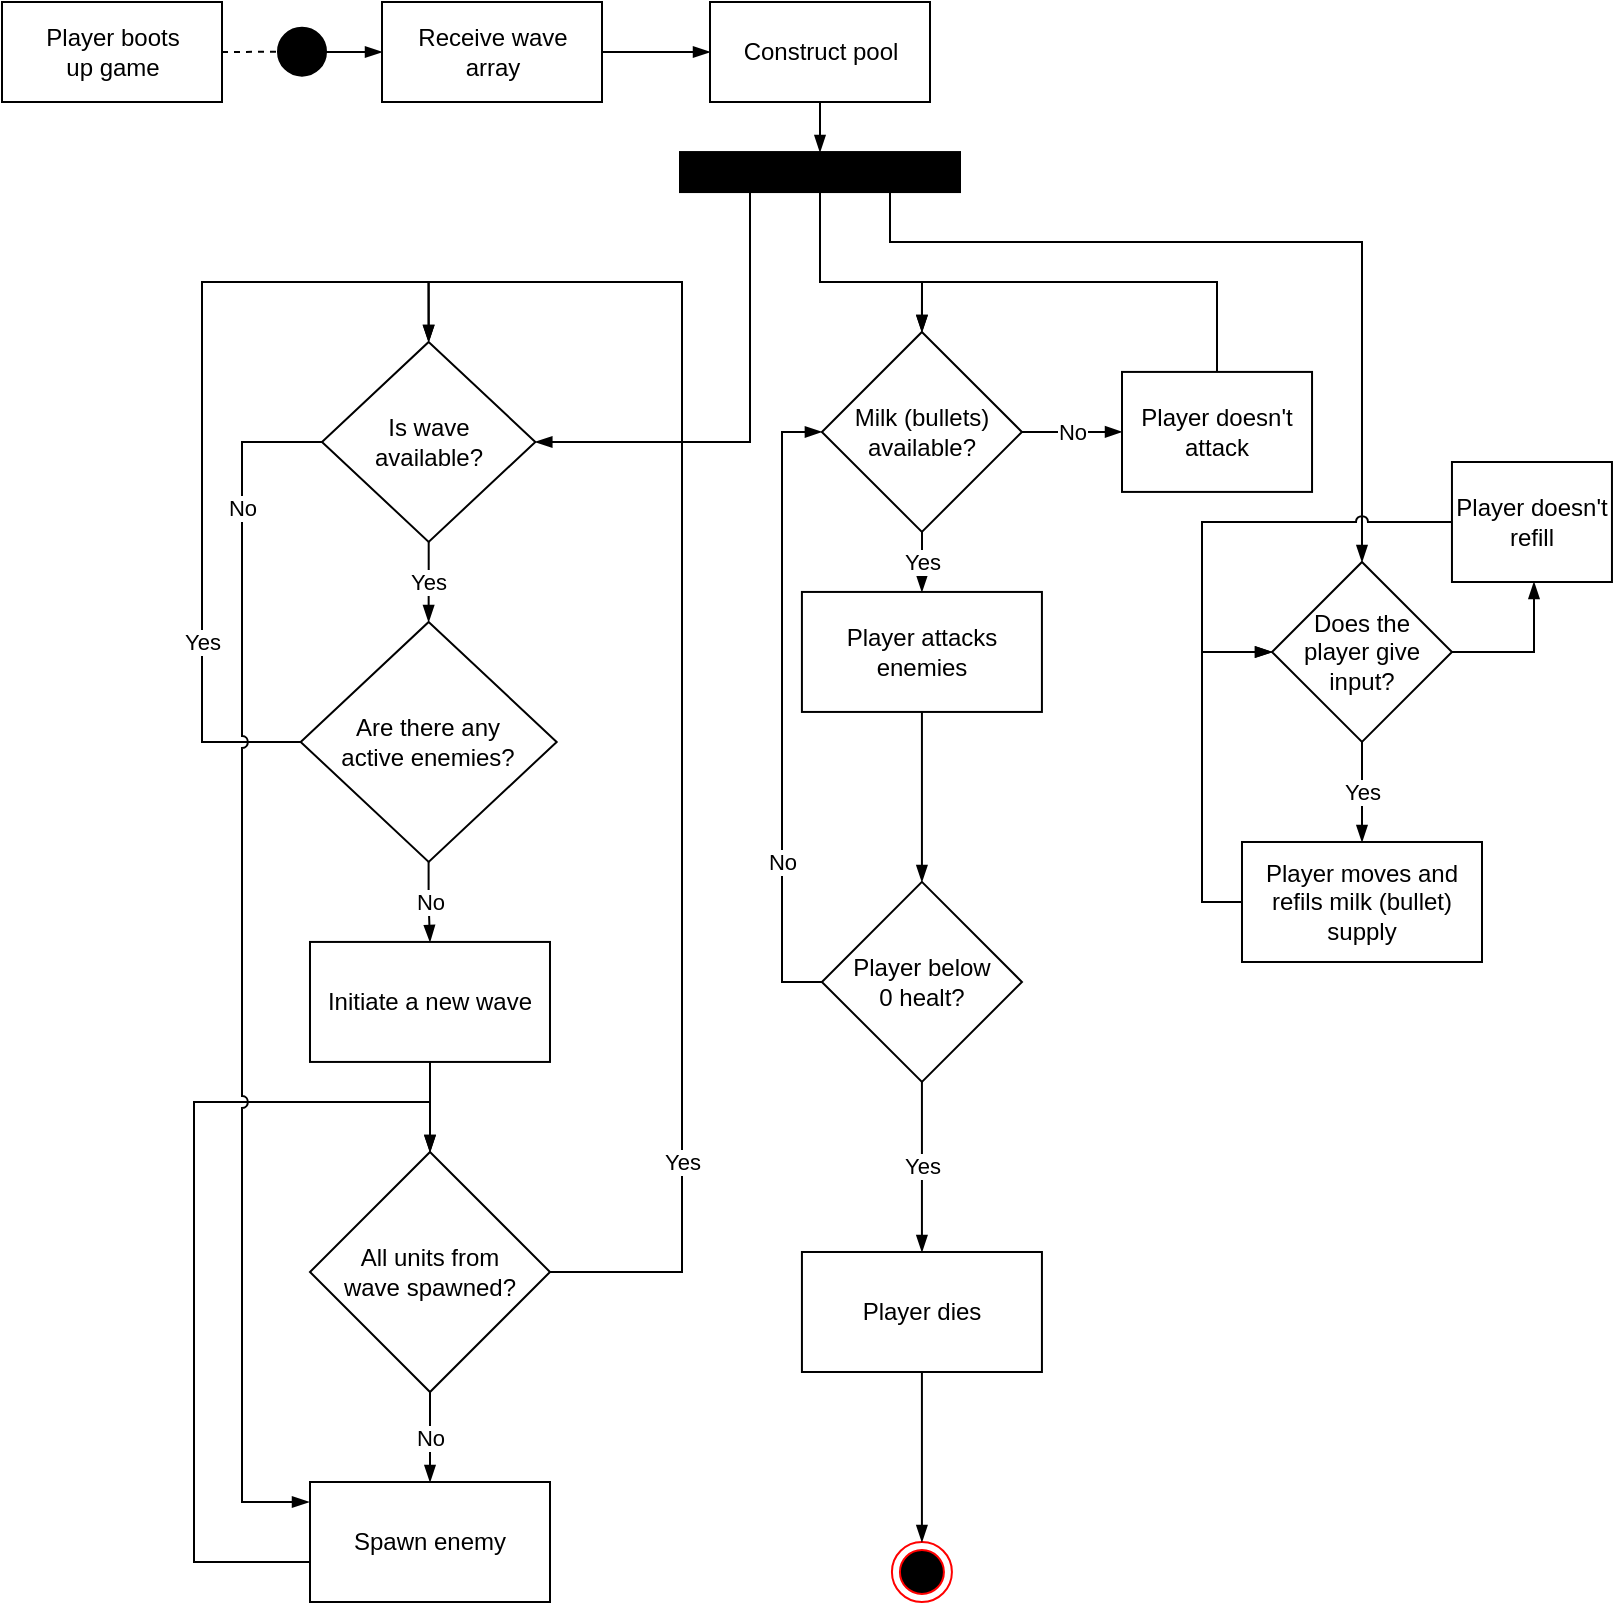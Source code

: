 <mxfile version="20.3.0" type="device"><diagram id="-7Cr5fgiUs_8069kUTvF" name="Page-1"><mxGraphModel dx="1718" dy="1021" grid="1" gridSize="10" guides="1" tooltips="1" connect="1" arrows="1" fold="1" page="1" pageScale="1" pageWidth="827" pageHeight="1169" math="0" shadow="0"><root><mxCell id="0"/><mxCell id="1" parent="0"/><mxCell id="hUxZ_UfVLS_tNnWCkZH_-3" style="edgeStyle=orthogonalEdgeStyle;rounded=0;orthogonalLoop=1;jettySize=auto;html=1;endArrow=oval;endFill=1;dashed=1;strokeWidth=1;endSize=24;exitX=1;exitY=0.5;exitDx=0;exitDy=0;" edge="1" parent="1" source="hUxZ_UfVLS_tNnWCkZH_-1"><mxGeometry relative="1" as="geometry"><mxPoint x="164" y="104.83" as="targetPoint"/><mxPoint x="64" y="104.83" as="sourcePoint"/><Array as="points"><mxPoint x="124" y="105.03"/></Array></mxGeometry></mxCell><mxCell id="hUxZ_UfVLS_tNnWCkZH_-1" value="Player boots&lt;br&gt;up game" style="html=1;" vertex="1" parent="1"><mxGeometry x="14" y="80" width="110" height="50" as="geometry"/></mxCell><mxCell id="hUxZ_UfVLS_tNnWCkZH_-4" value="Is wave&lt;br&gt;available?" style="rhombus;whiteSpace=wrap;html=1;" vertex="1" parent="1"><mxGeometry x="174" y="249.97" width="106.67" height="100" as="geometry"/></mxCell><mxCell id="hUxZ_UfVLS_tNnWCkZH_-12" value="Yes" style="edgeStyle=orthogonalEdgeStyle;rounded=0;orthogonalLoop=1;jettySize=auto;html=1;entryX=0.5;entryY=0;entryDx=0;entryDy=0;strokeWidth=1;startArrow=none;startFill=0;endArrow=blockThin;endFill=1;endSize=6;jumpStyle=none;" edge="1" parent="1" source="hUxZ_UfVLS_tNnWCkZH_-8" target="hUxZ_UfVLS_tNnWCkZH_-4"><mxGeometry x="-0.529" relative="1" as="geometry"><Array as="points"><mxPoint x="114" y="450"/><mxPoint x="114" y="220"/><mxPoint x="227" y="220"/></Array><mxPoint as="offset"/></mxGeometry></mxCell><mxCell id="hUxZ_UfVLS_tNnWCkZH_-8" value="Are there any&lt;br&gt;active enemies?" style="rhombus;whiteSpace=wrap;html=1;" vertex="1" parent="1"><mxGeometry x="163.34" y="389.97" width="128" height="120" as="geometry"/></mxCell><mxCell id="hUxZ_UfVLS_tNnWCkZH_-9" value="Yes" style="edgeStyle=orthogonalEdgeStyle;rounded=0;orthogonalLoop=1;jettySize=auto;html=1;strokeWidth=1;startArrow=none;startFill=0;endArrow=blockThin;endFill=1;endSize=6;" edge="1" parent="1" source="hUxZ_UfVLS_tNnWCkZH_-4" target="hUxZ_UfVLS_tNnWCkZH_-8"><mxGeometry relative="1" as="geometry"/></mxCell><mxCell id="hUxZ_UfVLS_tNnWCkZH_-18" value="Initiate a new wave" style="whiteSpace=wrap;html=1;" vertex="1" parent="1"><mxGeometry x="167.995" y="549.97" width="120" height="60" as="geometry"/></mxCell><mxCell id="hUxZ_UfVLS_tNnWCkZH_-19" value="No" style="edgeStyle=orthogonalEdgeStyle;rounded=0;orthogonalLoop=1;jettySize=auto;html=1;strokeWidth=1;startArrow=none;startFill=0;endArrow=blockThin;endFill=1;endSize=6;" edge="1" parent="1" source="hUxZ_UfVLS_tNnWCkZH_-8" target="hUxZ_UfVLS_tNnWCkZH_-18"><mxGeometry relative="1" as="geometry"/></mxCell><mxCell id="hUxZ_UfVLS_tNnWCkZH_-25" value="Yes" style="edgeStyle=orthogonalEdgeStyle;rounded=0;orthogonalLoop=1;jettySize=auto;html=1;entryX=0.5;entryY=0;entryDx=0;entryDy=0;strokeWidth=1;startArrow=none;startFill=0;endArrow=blockThin;endFill=1;endSize=6;" edge="1" parent="1" source="hUxZ_UfVLS_tNnWCkZH_-22" target="hUxZ_UfVLS_tNnWCkZH_-4"><mxGeometry x="-0.663" relative="1" as="geometry"><Array as="points"><mxPoint x="354" y="715"/><mxPoint x="354" y="220"/><mxPoint x="227" y="220"/></Array><mxPoint as="offset"/></mxGeometry></mxCell><mxCell id="hUxZ_UfVLS_tNnWCkZH_-22" value="All units from&lt;br&gt;wave spawned?" style="rhombus;whiteSpace=wrap;html=1;" vertex="1" parent="1"><mxGeometry x="168.0" y="655" width="120" height="120" as="geometry"/></mxCell><mxCell id="hUxZ_UfVLS_tNnWCkZH_-23" value="" style="edgeStyle=orthogonalEdgeStyle;rounded=0;orthogonalLoop=1;jettySize=auto;html=1;strokeWidth=1;startArrow=none;startFill=0;endArrow=blockThin;endFill=1;endSize=6;" edge="1" parent="1" source="hUxZ_UfVLS_tNnWCkZH_-18" target="hUxZ_UfVLS_tNnWCkZH_-22"><mxGeometry relative="1" as="geometry"/></mxCell><mxCell id="hUxZ_UfVLS_tNnWCkZH_-28" style="edgeStyle=orthogonalEdgeStyle;rounded=0;orthogonalLoop=1;jettySize=auto;html=1;entryX=0.5;entryY=0;entryDx=0;entryDy=0;strokeWidth=1;startArrow=none;startFill=0;endArrow=blockThin;endFill=1;endSize=6;jumpStyle=none;" edge="1" parent="1" source="hUxZ_UfVLS_tNnWCkZH_-26" target="hUxZ_UfVLS_tNnWCkZH_-22"><mxGeometry relative="1" as="geometry"><Array as="points"><mxPoint x="110" y="860"/><mxPoint x="110" y="630"/><mxPoint x="228" y="630"/></Array></mxGeometry></mxCell><mxCell id="hUxZ_UfVLS_tNnWCkZH_-26" value="Spawn enemy" style="whiteSpace=wrap;html=1;" vertex="1" parent="1"><mxGeometry x="168.0" y="820" width="120" height="60" as="geometry"/></mxCell><mxCell id="hUxZ_UfVLS_tNnWCkZH_-29" value="No" style="edgeStyle=orthogonalEdgeStyle;rounded=0;orthogonalLoop=1;jettySize=auto;html=1;strokeWidth=1;startArrow=none;startFill=0;endArrow=blockThin;endFill=1;endSize=6;entryX=-0.004;entryY=0.16;entryDx=0;entryDy=0;entryPerimeter=0;jumpStyle=arc;" edge="1" parent="1" source="hUxZ_UfVLS_tNnWCkZH_-4" target="hUxZ_UfVLS_tNnWCkZH_-26"><mxGeometry x="-0.758" relative="1" as="geometry"><mxPoint x="170" y="850" as="targetPoint"/><Array as="points"><mxPoint x="134" y="300"/><mxPoint x="134" y="830"/><mxPoint x="167" y="830"/></Array><mxPoint as="offset"/></mxGeometry></mxCell><mxCell id="hUxZ_UfVLS_tNnWCkZH_-27" value="No" style="edgeStyle=orthogonalEdgeStyle;rounded=0;orthogonalLoop=1;jettySize=auto;html=1;strokeWidth=1;startArrow=none;startFill=0;endArrow=blockThin;endFill=1;endSize=6;" edge="1" parent="1" source="hUxZ_UfVLS_tNnWCkZH_-22" target="hUxZ_UfVLS_tNnWCkZH_-26"><mxGeometry relative="1" as="geometry"/></mxCell><mxCell id="hUxZ_UfVLS_tNnWCkZH_-35" style="edgeStyle=orthogonalEdgeStyle;rounded=0;orthogonalLoop=1;jettySize=auto;html=1;strokeWidth=1;startArrow=blockThin;startFill=1;endArrow=none;endFill=0;endSize=6;" edge="1" parent="1" source="hUxZ_UfVLS_tNnWCkZH_-33"><mxGeometry relative="1" as="geometry"><mxPoint x="174" y="105.0" as="targetPoint"/></mxGeometry></mxCell><mxCell id="hUxZ_UfVLS_tNnWCkZH_-33" value="Receive wave&lt;br&gt;array" style="html=1;" vertex="1" parent="1"><mxGeometry x="204" y="80" width="110" height="50" as="geometry"/></mxCell><mxCell id="hUxZ_UfVLS_tNnWCkZH_-36" value="Construct pool" style="html=1;" vertex="1" parent="1"><mxGeometry x="368" y="80" width="110" height="50" as="geometry"/></mxCell><mxCell id="hUxZ_UfVLS_tNnWCkZH_-37" value="" style="edgeStyle=orthogonalEdgeStyle;rounded=0;orthogonalLoop=1;jettySize=auto;html=1;strokeWidth=1;startArrow=none;startFill=0;endArrow=blockThin;endFill=1;endSize=6;" edge="1" parent="1" source="hUxZ_UfVLS_tNnWCkZH_-33" target="hUxZ_UfVLS_tNnWCkZH_-36"><mxGeometry relative="1" as="geometry"/></mxCell><mxCell id="hUxZ_UfVLS_tNnWCkZH_-42" style="edgeStyle=orthogonalEdgeStyle;rounded=0;orthogonalLoop=1;jettySize=auto;html=1;exitX=0.25;exitY=1;exitDx=0;exitDy=0;entryX=1;entryY=0.5;entryDx=0;entryDy=0;strokeWidth=1;startArrow=none;startFill=0;endArrow=blockThin;endFill=1;endSize=6;" edge="1" parent="1" source="hUxZ_UfVLS_tNnWCkZH_-39" target="hUxZ_UfVLS_tNnWCkZH_-4"><mxGeometry relative="1" as="geometry"/></mxCell><mxCell id="hUxZ_UfVLS_tNnWCkZH_-39" value="" style="whiteSpace=wrap;html=1;fillColor=#000000;" vertex="1" parent="1"><mxGeometry x="353" y="155.03" width="140" height="20" as="geometry"/></mxCell><mxCell id="hUxZ_UfVLS_tNnWCkZH_-40" value="" style="edgeStyle=orthogonalEdgeStyle;rounded=0;orthogonalLoop=1;jettySize=auto;html=1;strokeWidth=1;startArrow=none;startFill=0;endArrow=blockThin;endFill=1;endSize=6;" edge="1" parent="1" source="hUxZ_UfVLS_tNnWCkZH_-36" target="hUxZ_UfVLS_tNnWCkZH_-39"><mxGeometry relative="1" as="geometry"/></mxCell><mxCell id="hUxZ_UfVLS_tNnWCkZH_-46" value="Player below&lt;br&gt;0 healt?" style="rhombus;whiteSpace=wrap;html=1;" vertex="1" parent="1"><mxGeometry x="423.95" y="519.95" width="100.03" height="100.03" as="geometry"/></mxCell><mxCell id="hUxZ_UfVLS_tNnWCkZH_-49" value="Player dies" style="whiteSpace=wrap;html=1;" vertex="1" parent="1"><mxGeometry x="413.965" y="704.995" width="120" height="60" as="geometry"/></mxCell><mxCell id="hUxZ_UfVLS_tNnWCkZH_-50" value="Yes" style="edgeStyle=orthogonalEdgeStyle;rounded=0;orthogonalLoop=1;jettySize=auto;html=1;strokeWidth=1;startArrow=none;startFill=0;endArrow=blockThin;endFill=1;endSize=6;" edge="1" parent="1" source="hUxZ_UfVLS_tNnWCkZH_-46" target="hUxZ_UfVLS_tNnWCkZH_-49"><mxGeometry relative="1" as="geometry"/></mxCell><mxCell id="hUxZ_UfVLS_tNnWCkZH_-51" value="" style="ellipse;html=1;shape=endState;fillColor=#000000;strokeColor=#ff0000;" vertex="1" parent="1"><mxGeometry x="458.96" y="850" width="30" height="30" as="geometry"/></mxCell><mxCell id="hUxZ_UfVLS_tNnWCkZH_-52" style="edgeStyle=orthogonalEdgeStyle;rounded=0;orthogonalLoop=1;jettySize=auto;html=1;entryX=0.5;entryY=0;entryDx=0;entryDy=0;strokeWidth=1;startArrow=none;startFill=0;endArrow=blockThin;endFill=1;endSize=6;" edge="1" parent="1" source="hUxZ_UfVLS_tNnWCkZH_-49" target="hUxZ_UfVLS_tNnWCkZH_-51"><mxGeometry relative="1" as="geometry"/></mxCell><mxCell id="hUxZ_UfVLS_tNnWCkZH_-66" style="edgeStyle=orthogonalEdgeStyle;rounded=0;orthogonalLoop=1;jettySize=auto;html=1;entryX=0.5;entryY=0;entryDx=0;entryDy=0;strokeWidth=1;startArrow=none;startFill=0;endArrow=blockThin;endFill=1;endSize=6;" edge="1" parent="1" source="hUxZ_UfVLS_tNnWCkZH_-57" target="hUxZ_UfVLS_tNnWCkZH_-46"><mxGeometry relative="1" as="geometry"/></mxCell><mxCell id="hUxZ_UfVLS_tNnWCkZH_-57" value="Player attacks&lt;br&gt;enemies" style="whiteSpace=wrap;html=1;" vertex="1" parent="1"><mxGeometry x="413.96" y="374.97" width="120" height="60" as="geometry"/></mxCell><mxCell id="hUxZ_UfVLS_tNnWCkZH_-62" value="Does the&lt;br&gt;player give input?" style="rhombus;whiteSpace=wrap;html=1;fillColor=#FFFFFF;" vertex="1" parent="1"><mxGeometry x="649.01" y="360" width="89.97" height="89.97" as="geometry"/></mxCell><mxCell id="hUxZ_UfVLS_tNnWCkZH_-64" style="edgeStyle=orthogonalEdgeStyle;rounded=0;orthogonalLoop=1;jettySize=auto;html=1;exitX=0.75;exitY=1;exitDx=0;exitDy=0;entryX=0.5;entryY=0;entryDx=0;entryDy=0;strokeWidth=1;startArrow=none;startFill=0;endArrow=blockThin;endFill=1;endSize=6;" edge="1" parent="1" source="hUxZ_UfVLS_tNnWCkZH_-39" target="hUxZ_UfVLS_tNnWCkZH_-62"><mxGeometry relative="1" as="geometry"><Array as="points"><mxPoint x="458" y="200"/><mxPoint x="694" y="200"/></Array></mxGeometry></mxCell><mxCell id="hUxZ_UfVLS_tNnWCkZH_-77" style="edgeStyle=orthogonalEdgeStyle;rounded=0;orthogonalLoop=1;jettySize=auto;html=1;entryX=0;entryY=0.5;entryDx=0;entryDy=0;strokeWidth=1;startArrow=none;startFill=0;endArrow=blockThin;endFill=1;endSize=6;" edge="1" parent="1" source="hUxZ_UfVLS_tNnWCkZH_-68" target="hUxZ_UfVLS_tNnWCkZH_-62"><mxGeometry relative="1" as="geometry"><Array as="points"><mxPoint x="614" y="530"/><mxPoint x="614" y="405"/></Array></mxGeometry></mxCell><mxCell id="hUxZ_UfVLS_tNnWCkZH_-68" value="Player moves and&lt;br&gt;refils milk (bullet)&lt;br&gt;supply" style="whiteSpace=wrap;html=1;fillColor=#FFFFFF;" vertex="1" parent="1"><mxGeometry x="633.995" y="499.995" width="120" height="60" as="geometry"/></mxCell><mxCell id="hUxZ_UfVLS_tNnWCkZH_-73" value="Yes" style="edgeStyle=orthogonalEdgeStyle;rounded=0;orthogonalLoop=1;jettySize=auto;html=1;entryX=0.5;entryY=0;entryDx=0;entryDy=0;strokeWidth=1;startArrow=none;startFill=0;endArrow=blockThin;endFill=1;endSize=6;" edge="1" parent="1" source="hUxZ_UfVLS_tNnWCkZH_-62" target="hUxZ_UfVLS_tNnWCkZH_-68"><mxGeometry relative="1" as="geometry"/></mxCell><mxCell id="hUxZ_UfVLS_tNnWCkZH_-72" value="Yes" style="edgeStyle=orthogonalEdgeStyle;rounded=0;orthogonalLoop=1;jettySize=auto;html=1;entryX=0.5;entryY=0;entryDx=0;entryDy=0;strokeWidth=1;startArrow=none;startFill=0;endArrow=blockThin;endFill=1;endSize=6;" edge="1" parent="1" source="hUxZ_UfVLS_tNnWCkZH_-70" target="hUxZ_UfVLS_tNnWCkZH_-57"><mxGeometry relative="1" as="geometry"/></mxCell><mxCell id="hUxZ_UfVLS_tNnWCkZH_-70" value="Milk (bullets)&lt;br&gt;available?" style="rhombus;whiteSpace=wrap;html=1;fillColor=#FFFFFF;" vertex="1" parent="1"><mxGeometry x="423.95" y="244.96" width="100" height="100" as="geometry"/></mxCell><mxCell id="hUxZ_UfVLS_tNnWCkZH_-71" value="" style="edgeStyle=orthogonalEdgeStyle;rounded=0;orthogonalLoop=1;jettySize=auto;html=1;strokeWidth=1;startArrow=none;startFill=0;endArrow=blockThin;endFill=1;endSize=6;" edge="1" parent="1" source="hUxZ_UfVLS_tNnWCkZH_-39" target="hUxZ_UfVLS_tNnWCkZH_-70"><mxGeometry relative="1" as="geometry"><Array as="points"><mxPoint x="423" y="220"/><mxPoint x="474" y="220"/></Array></mxGeometry></mxCell><mxCell id="hUxZ_UfVLS_tNnWCkZH_-67" value="No" style="edgeStyle=orthogonalEdgeStyle;rounded=0;orthogonalLoop=1;jettySize=auto;html=1;entryX=0;entryY=0.5;entryDx=0;entryDy=0;strokeWidth=1;startArrow=none;startFill=0;endArrow=blockThin;endFill=1;endSize=6;" edge="1" parent="1" source="hUxZ_UfVLS_tNnWCkZH_-46" target="hUxZ_UfVLS_tNnWCkZH_-70"><mxGeometry x="-0.492" relative="1" as="geometry"><Array as="points"><mxPoint x="404" y="570"/><mxPoint x="404" y="295"/></Array><mxPoint as="offset"/></mxGeometry></mxCell><mxCell id="hUxZ_UfVLS_tNnWCkZH_-76" style="edgeStyle=orthogonalEdgeStyle;rounded=0;orthogonalLoop=1;jettySize=auto;html=1;entryX=0.5;entryY=0;entryDx=0;entryDy=0;strokeWidth=1;startArrow=none;startFill=0;endArrow=blockThin;endFill=1;endSize=6;" edge="1" parent="1" source="hUxZ_UfVLS_tNnWCkZH_-74" target="hUxZ_UfVLS_tNnWCkZH_-70"><mxGeometry relative="1" as="geometry"><Array as="points"><mxPoint x="622" y="220"/><mxPoint x="474" y="220"/></Array></mxGeometry></mxCell><mxCell id="hUxZ_UfVLS_tNnWCkZH_-74" value="Player doesn't&lt;br&gt;attack" style="whiteSpace=wrap;html=1;fillColor=#FFFFFF;" vertex="1" parent="1"><mxGeometry x="574" y="264.96" width="95.02" height="60" as="geometry"/></mxCell><mxCell id="hUxZ_UfVLS_tNnWCkZH_-75" value="No" style="edgeStyle=orthogonalEdgeStyle;rounded=0;orthogonalLoop=1;jettySize=auto;html=1;strokeWidth=1;startArrow=none;startFill=0;endArrow=blockThin;endFill=1;endSize=6;" edge="1" parent="1" source="hUxZ_UfVLS_tNnWCkZH_-70" target="hUxZ_UfVLS_tNnWCkZH_-74"><mxGeometry relative="1" as="geometry"/></mxCell><mxCell id="hUxZ_UfVLS_tNnWCkZH_-80" style="edgeStyle=orthogonalEdgeStyle;rounded=0;orthogonalLoop=1;jettySize=auto;html=1;entryX=0;entryY=0.5;entryDx=0;entryDy=0;strokeWidth=1;startArrow=none;startFill=0;endArrow=blockThin;endFill=1;endSize=6;jumpStyle=arc;" edge="1" parent="1" source="hUxZ_UfVLS_tNnWCkZH_-78" target="hUxZ_UfVLS_tNnWCkZH_-62"><mxGeometry relative="1" as="geometry"><Array as="points"><mxPoint x="614" y="340"/><mxPoint x="614" y="405"/></Array></mxGeometry></mxCell><mxCell id="hUxZ_UfVLS_tNnWCkZH_-78" value="Player doesn't refill" style="whiteSpace=wrap;html=1;fillColor=#FFFFFF;" vertex="1" parent="1"><mxGeometry x="738.98" y="310" width="80" height="60" as="geometry"/></mxCell><mxCell id="hUxZ_UfVLS_tNnWCkZH_-79" value="" style="edgeStyle=orthogonalEdgeStyle;rounded=0;orthogonalLoop=1;jettySize=auto;html=1;strokeWidth=1;startArrow=none;startFill=0;endArrow=blockThin;endFill=1;endSize=6;" edge="1" parent="1" source="hUxZ_UfVLS_tNnWCkZH_-62" target="hUxZ_UfVLS_tNnWCkZH_-78"><mxGeometry relative="1" as="geometry"><Array as="points"><mxPoint x="780" y="405"/></Array></mxGeometry></mxCell></root></mxGraphModel></diagram></mxfile>